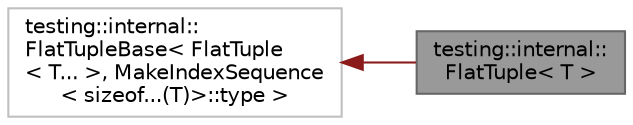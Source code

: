 digraph "testing::internal::FlatTuple&lt; T &gt;"
{
 // LATEX_PDF_SIZE
  bgcolor="transparent";
  edge [fontname=Helvetica,fontsize=10,labelfontname=Helvetica,labelfontsize=10];
  node [fontname=Helvetica,fontsize=10,shape=box,height=0.2,width=0.4];
  rankdir="LR";
  Node1 [id="Node000001",label="testing::internal::\lFlatTuple\< T \>",height=0.2,width=0.4,color="gray40", fillcolor="grey60", style="filled", fontcolor="black",tooltip=" "];
  Node2 -> Node1 [id="edge1_Node000001_Node000002",dir="back",color="firebrick4",style="solid",tooltip=" "];
  Node2 [id="Node000002",label="testing::internal::\lFlatTupleBase\< FlatTuple\l\< T... \>, MakeIndexSequence\l\< sizeof...(T)\>::type \>",height=0.2,width=0.4,color="grey75", fillcolor="white", style="filled",URL="$structtesting_1_1internal_1_1_flat_tuple_base.html",tooltip=" "];
}
